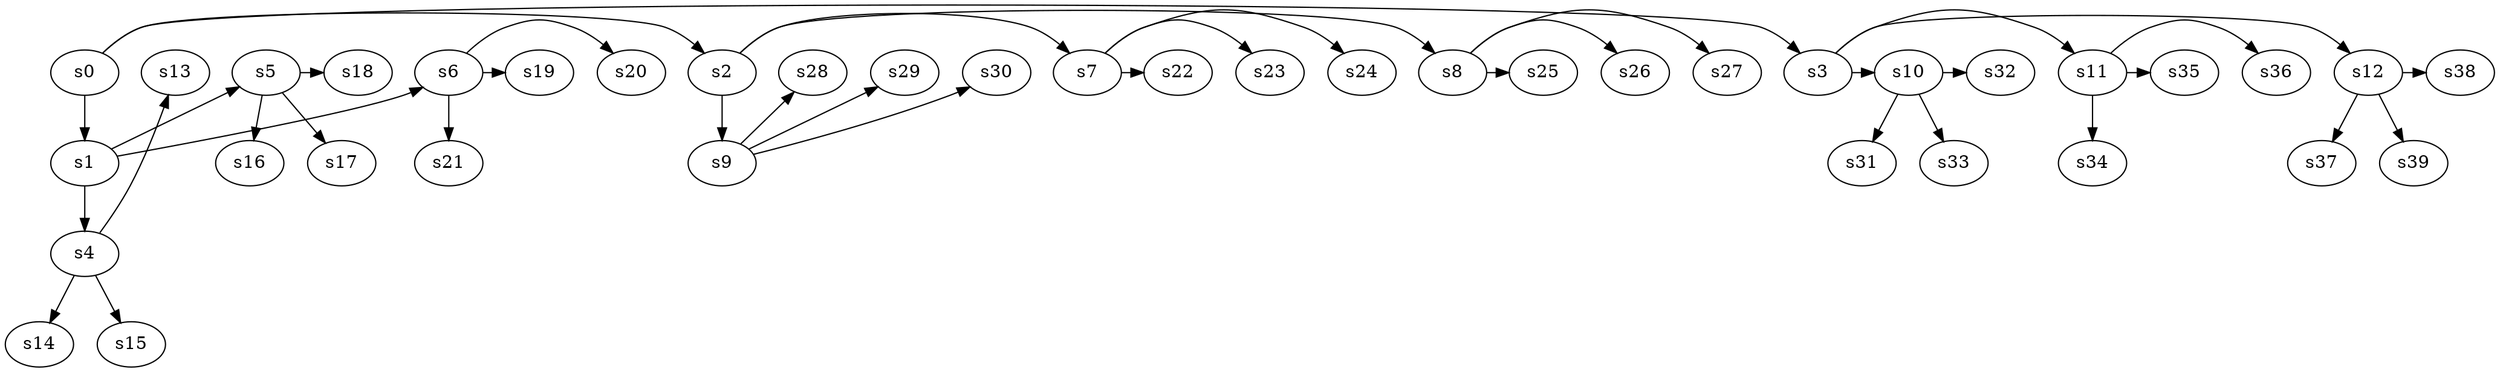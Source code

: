 digraph game_0381_branch_4_3 {
    s0 [name="s0", player=1];
    s1 [name="s1", player=0, target=1];
    s2 [name="s2", player=0, target=1];
    s3 [name="s3", player=1];
    s4 [name="s4", player=0];
    s5 [name="s5", player=1];
    s6 [name="s6", player=0];
    s7 [name="s7", player=0];
    s8 [name="s8", player=1];
    s9 [name="s9", player=1];
    s10 [name="s10", player=0];
    s11 [name="s11", player=1];
    s12 [name="s12", player=0];
    s13 [name="s13", player=0];
    s14 [name="s14", player=0];
    s15 [name="s15", player=0];
    s16 [name="s16", player=0, target=1];
    s17 [name="s17", player=1, target=1];
    s18 [name="s18", player=0];
    s19 [name="s19", player=0, target=1];
    s20 [name="s20", player=1];
    s21 [name="s21", player=0];
    s22 [name="s22", player=0];
    s23 [name="s23", player=1];
    s24 [name="s24", player=1, target=1];
    s25 [name="s25", player=1, target=1];
    s26 [name="s26", player=1, target=1];
    s27 [name="s27", player=0];
    s28 [name="s28", player=0, target=1];
    s29 [name="s29", player=1];
    s30 [name="s30", player=0, target=1];
    s31 [name="s31", player=0, target=1];
    s32 [name="s32", player=1, target=1];
    s33 [name="s33", player=1, target=1];
    s34 [name="s34", player=0];
    s35 [name="s35", player=1];
    s36 [name="s36", player=0];
    s37 [name="s37", player=1, target=1];
    s38 [name="s38", player=1];
    s39 [name="s39", player=0, target=1];

    s0 -> s1;
    s0 -> s2 [constraint="time % 6 == 2"];
    s0 -> s3 [constraint="time % 4 == 0 || time % 3 == 1"];
    s1 -> s4;
    s1 -> s5 [constraint="time == 10 || time == 14"];
    s1 -> s6 [constraint="time % 4 == 0 || time % 2 == 1"];
    s2 -> s7 [constraint="time % 5 == 4"];
    s2 -> s8 [constraint="time % 3 == 1"];
    s2 -> s9;
    s3 -> s10 [constraint="time % 3 == 0 || time % 4 == 1"];
    s3 -> s11 [constraint="time == 10"];
    s3 -> s12 [constraint="time % 6 == 2"];
    s4 -> s13 [constraint="time == 8 || time == 14"];
    s4 -> s14;
    s4 -> s15;
    s5 -> s16;
    s5 -> s17;
    s5 -> s18 [constraint="time == 8 || time == 9 || time == 10"];
    s6 -> s19 [constraint="time % 3 == 0 || time % 4 == 1"];
    s6 -> s20 [constraint="time % 4 == 0 || time % 4 == 1"];
    s6 -> s21;
    s7 -> s22 [constraint="!(time % 4 == 0)"];
    s7 -> s23 [constraint="time % 4 == 0 || time % 3 == 1"];
    s7 -> s24 [constraint="time == 0 || time == 11"];
    s8 -> s25 [constraint="time % 2 == 1"];
    s8 -> s26 [constraint="time == 2 || time == 7 || time == 13"];
    s8 -> s27 [constraint="time % 3 == 0 || time % 3 == 1"];
    s9 -> s28 [constraint="time % 2 == 1"];
    s9 -> s29 [constraint="time % 4 == 0 || time % 4 == 1"];
    s9 -> s30 [constraint="time == 1 || time == 4 || time == 8 || time == 9"];
    s10 -> s31;
    s10 -> s32 [constraint="time == 8 || time == 9 || time == 13 || time == 14"];
    s10 -> s33;
    s11 -> s34;
    s11 -> s35 [constraint="time % 3 == 1"];
    s11 -> s36 [constraint="time % 5 == 4"];
    s12 -> s37;
    s12 -> s38 [constraint="time % 6 == 3"];
    s12 -> s39;
}
